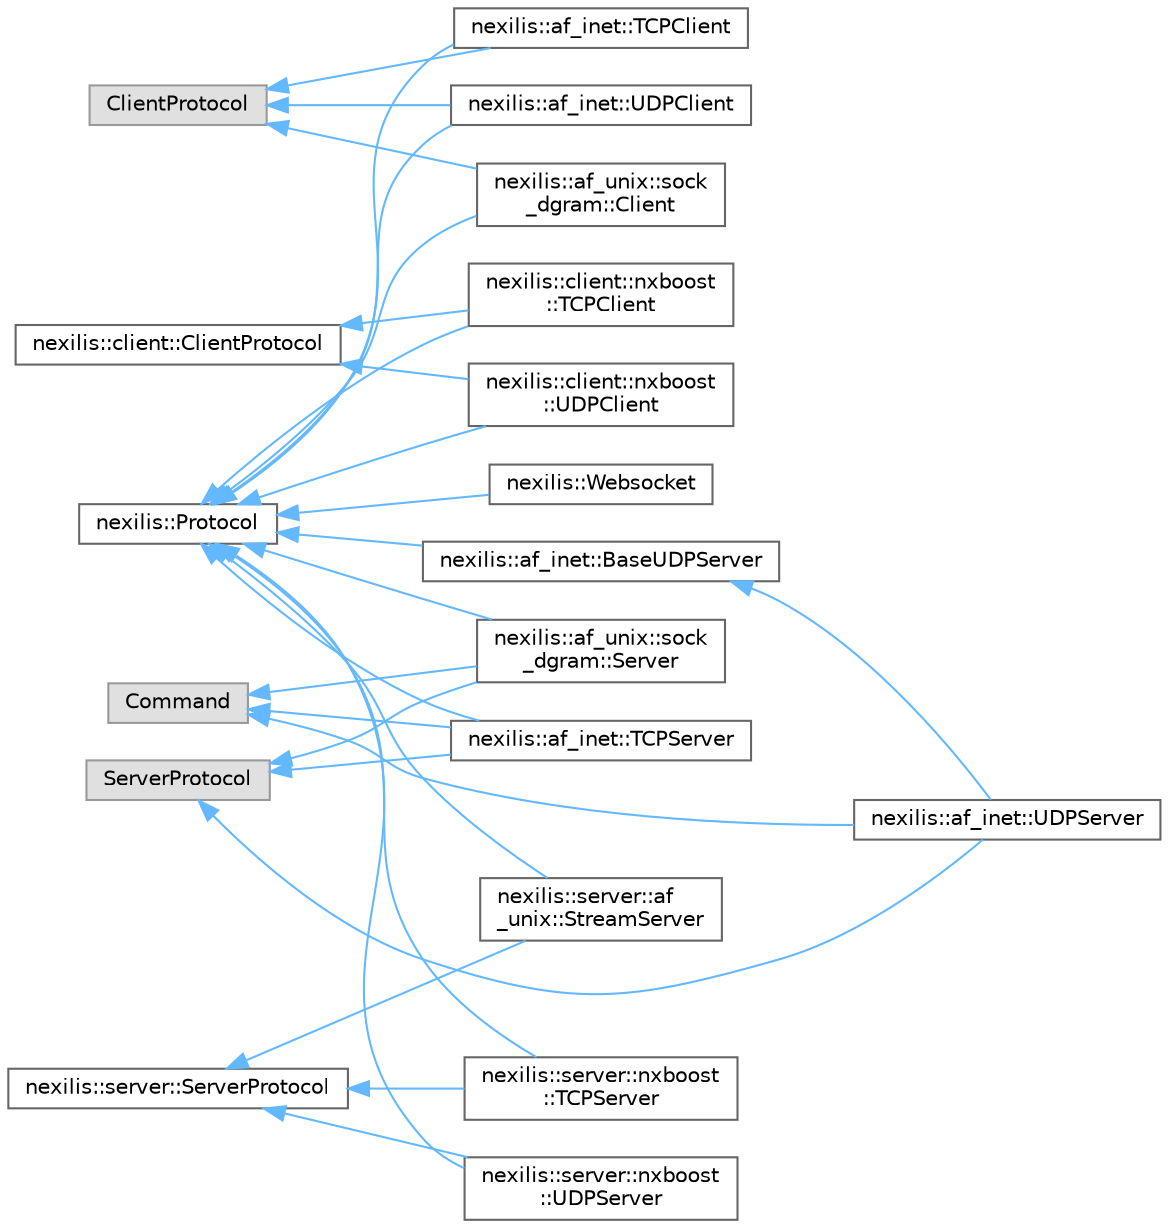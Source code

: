 digraph "Graphical Class Hierarchy"
{
 // LATEX_PDF_SIZE
  bgcolor="transparent";
  edge [fontname=Helvetica,fontsize=10,labelfontname=Helvetica,labelfontsize=10];
  node [fontname=Helvetica,fontsize=10,shape=box,height=0.2,width=0.4];
  rankdir="LR";
  Node0 [id="Node000000",label="ClientProtocol",height=0.2,width=0.4,color="grey60", fillcolor="#E0E0E0", style="filled",tooltip=" "];
  Node0 -> Node1 [id="edge1_Node000000_Node000001",dir="back",color="steelblue1",style="solid",tooltip=" "];
  Node1 [id="Node000001",label="nexilis::af_inet::TCPClient",height=0.2,width=0.4,color="grey40", fillcolor="white", style="filled",URL="$d2/d92/classnexilis_1_1af__inet_1_1TCPClient.html",tooltip=" "];
  Node0 -> Node10 [id="edge2_Node000000_Node000010",dir="back",color="steelblue1",style="solid",tooltip=" "];
  Node10 [id="Node000010",label="nexilis::af_inet::UDPClient",height=0.2,width=0.4,color="grey40", fillcolor="white", style="filled",URL="$df/d22/classnexilis_1_1af__inet_1_1UDPClient.html",tooltip=" "];
  Node0 -> Node11 [id="edge3_Node000000_Node000011",dir="back",color="steelblue1",style="solid",tooltip=" "];
  Node11 [id="Node000011",label="nexilis::af_unix::sock\l_dgram::Client",height=0.2,width=0.4,color="grey40", fillcolor="white", style="filled",URL="$d8/d4b/classnexilis_1_1af__unix_1_1sock__dgram_1_1Client.html",tooltip=" "];
  Node13 [id="Node000013",label="nexilis::client::ClientProtocol",height=0.2,width=0.4,color="grey40", fillcolor="white", style="filled",URL="$da/d2e/classnexilis_1_1client_1_1ClientProtocol.html",tooltip=" "];
  Node13 -> Node12 [id="edge4_Node000013_Node000012",dir="back",color="steelblue1",style="solid",tooltip=" "];
  Node12 [id="Node000012",label="nexilis::client::nxboost\l::TCPClient",height=0.2,width=0.4,color="grey40", fillcolor="white", style="filled",URL="$d1/d21/classnexilis_1_1client_1_1nxboost_1_1TCPClient.html",tooltip=" "];
  Node13 -> Node14 [id="edge5_Node000013_Node000014",dir="back",color="steelblue1",style="solid",tooltip=" "];
  Node14 [id="Node000014",label="nexilis::client::nxboost\l::UDPClient",height=0.2,width=0.4,color="grey40", fillcolor="white", style="filled",URL="$db/dfd/classnexilis_1_1client_1_1nxboost_1_1UDPClient.html",tooltip=" "];
  Node6 [id="Node000006",label="Command",height=0.2,width=0.4,color="grey60", fillcolor="#E0E0E0", style="filled",tooltip=" "];
  Node6 -> Node7 [id="edge6_Node000006_Node000007",dir="back",color="steelblue1",style="solid",tooltip=" "];
  Node7 [id="Node000007",label="nexilis::af_inet::TCPServer",height=0.2,width=0.4,color="grey40", fillcolor="white", style="filled",URL="$d9/dfe/classnexilis_1_1af__inet_1_1TCPServer.html",tooltip=" "];
  Node6 -> Node5 [id="edge7_Node000006_Node000005",dir="back",color="steelblue1",style="solid",tooltip=" "];
  Node5 [id="Node000005",label="nexilis::af_inet::UDPServer",height=0.2,width=0.4,color="grey40", fillcolor="white", style="filled",URL="$da/d58/classnexilis_1_1af__inet_1_1UDPServer.html",tooltip=" "];
  Node6 -> Node9 [id="edge8_Node000006_Node000009",dir="back",color="steelblue1",style="solid",tooltip=" "];
  Node9 [id="Node000009",label="nexilis::af_unix::sock\l_dgram::Server",height=0.2,width=0.4,color="grey40", fillcolor="white", style="filled",URL="$de/d53/classnexilis_1_1af__unix_1_1sock__dgram_1_1Server.html",tooltip=" "];
  Node2 [id="Node000002",label="nexilis::Protocol",height=0.2,width=0.4,color="grey40", fillcolor="white", style="filled",URL="$da/d49/classnexilis_1_1Protocol.html",tooltip=" "];
  Node2 -> Node3 [id="edge9_Node000002_Node000003",dir="back",color="steelblue1",style="solid",tooltip=" "];
  Node3 [id="Node000003",label="nexilis::Websocket",height=0.2,width=0.4,color="grey40", fillcolor="white", style="filled",URL="$d5/dda/classnexilis_1_1Websocket.html",tooltip=" "];
  Node2 -> Node4 [id="edge10_Node000002_Node000004",dir="back",color="steelblue1",style="solid",tooltip=" "];
  Node4 [id="Node000004",label="nexilis::af_inet::BaseUDPServer",height=0.2,width=0.4,color="grey40", fillcolor="white", style="filled",URL="$d2/d46/classnexilis_1_1af__inet_1_1BaseUDPServer.html",tooltip=" "];
  Node4 -> Node5 [id="edge11_Node000004_Node000005",dir="back",color="steelblue1",style="solid",tooltip=" "];
  Node2 -> Node1 [id="edge12_Node000002_Node000001",dir="back",color="steelblue1",style="solid",tooltip=" "];
  Node2 -> Node7 [id="edge13_Node000002_Node000007",dir="back",color="steelblue1",style="solid",tooltip=" "];
  Node2 -> Node10 [id="edge14_Node000002_Node000010",dir="back",color="steelblue1",style="solid",tooltip=" "];
  Node2 -> Node11 [id="edge15_Node000002_Node000011",dir="back",color="steelblue1",style="solid",tooltip=" "];
  Node2 -> Node9 [id="edge16_Node000002_Node000009",dir="back",color="steelblue1",style="solid",tooltip=" "];
  Node2 -> Node12 [id="edge17_Node000002_Node000012",dir="back",color="steelblue1",style="solid",tooltip=" "];
  Node2 -> Node14 [id="edge18_Node000002_Node000014",dir="back",color="steelblue1",style="solid",tooltip=" "];
  Node2 -> Node15 [id="edge19_Node000002_Node000015",dir="back",color="steelblue1",style="solid",tooltip=" "];
  Node15 [id="Node000015",label="nexilis::server::af\l_unix::StreamServer",height=0.2,width=0.4,color="grey40", fillcolor="white", style="filled",URL="$d4/d3a/classnexilis_1_1server_1_1af__unix_1_1StreamServer.html",tooltip=" "];
  Node2 -> Node17 [id="edge20_Node000002_Node000017",dir="back",color="steelblue1",style="solid",tooltip=" "];
  Node17 [id="Node000017",label="nexilis::server::nxboost\l::TCPServer",height=0.2,width=0.4,color="grey40", fillcolor="white", style="filled",URL="$d6/d58/classnexilis_1_1server_1_1nxboost_1_1TCPServer.html",tooltip=" "];
  Node2 -> Node18 [id="edge21_Node000002_Node000018",dir="back",color="steelblue1",style="solid",tooltip=" "];
  Node18 [id="Node000018",label="nexilis::server::nxboost\l::UDPServer",height=0.2,width=0.4,color="grey40", fillcolor="white", style="filled",URL="$d0/d73/classnexilis_1_1server_1_1nxboost_1_1UDPServer.html",tooltip=" "];
  Node16 [id="Node000016",label="nexilis::server::ServerProtocol",height=0.2,width=0.4,color="grey40", fillcolor="white", style="filled",URL="$de/df0/classnexilis_1_1server_1_1ServerProtocol.html",tooltip=" "];
  Node16 -> Node15 [id="edge22_Node000016_Node000015",dir="back",color="steelblue1",style="solid",tooltip=" "];
  Node16 -> Node17 [id="edge23_Node000016_Node000017",dir="back",color="steelblue1",style="solid",tooltip=" "];
  Node16 -> Node18 [id="edge24_Node000016_Node000018",dir="back",color="steelblue1",style="solid",tooltip=" "];
  Node8 [id="Node000008",label="ServerProtocol",height=0.2,width=0.4,color="grey60", fillcolor="#E0E0E0", style="filled",tooltip=" "];
  Node8 -> Node7 [id="edge25_Node000008_Node000007",dir="back",color="steelblue1",style="solid",tooltip=" "];
  Node8 -> Node5 [id="edge26_Node000008_Node000005",dir="back",color="steelblue1",style="solid",tooltip=" "];
  Node8 -> Node9 [id="edge27_Node000008_Node000009",dir="back",color="steelblue1",style="solid",tooltip=" "];
}
